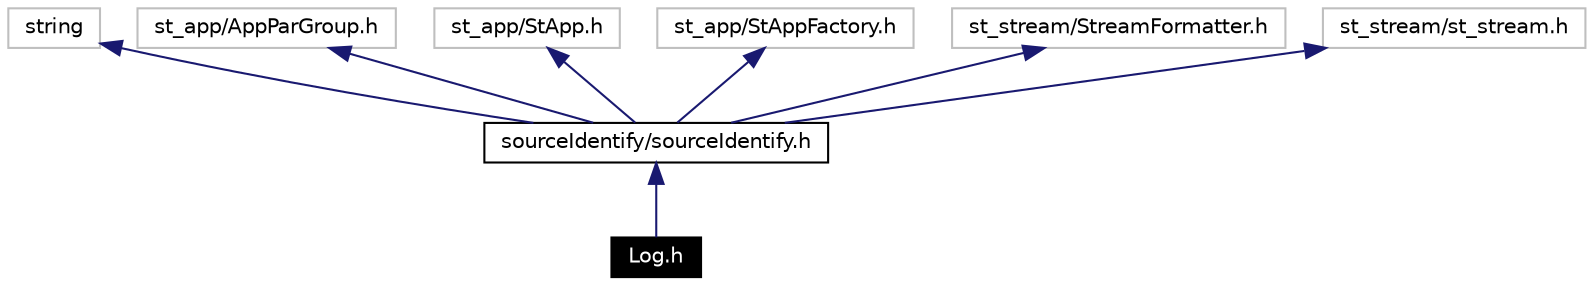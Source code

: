 digraph inheritance
{
  Node44 [shape="box",label="Log.h",fontsize=10,height=0.2,width=0.4,fontname="Helvetica",color="black",style="filled" fontcolor="white"];
  Node45 -> Node44 [dir=back,color="midnightblue",fontsize=10,style="solid",fontname="Helvetica"];
  Node45 [shape="box",label="sourceIdentify/sourceIdentify.h",fontsize=10,height=0.2,width=0.4,fontname="Helvetica",color="black",URL="$source_identify_8h.html"];
  Node46 -> Node45 [dir=back,color="midnightblue",fontsize=10,style="solid",fontname="Helvetica"];
  Node46 [shape="box",label="string",fontsize=10,height=0.2,width=0.4,fontname="Helvetica",color="grey75"];
  Node47 -> Node45 [dir=back,color="midnightblue",fontsize=10,style="solid",fontname="Helvetica"];
  Node47 [shape="box",label="st_app/AppParGroup.h",fontsize=10,height=0.2,width=0.4,fontname="Helvetica",color="grey75"];
  Node48 -> Node45 [dir=back,color="midnightblue",fontsize=10,style="solid",fontname="Helvetica"];
  Node48 [shape="box",label="st_app/StApp.h",fontsize=10,height=0.2,width=0.4,fontname="Helvetica",color="grey75"];
  Node49 -> Node45 [dir=back,color="midnightblue",fontsize=10,style="solid",fontname="Helvetica"];
  Node49 [shape="box",label="st_app/StAppFactory.h",fontsize=10,height=0.2,width=0.4,fontname="Helvetica",color="grey75"];
  Node50 -> Node45 [dir=back,color="midnightblue",fontsize=10,style="solid",fontname="Helvetica"];
  Node50 [shape="box",label="st_stream/StreamFormatter.h",fontsize=10,height=0.2,width=0.4,fontname="Helvetica",color="grey75"];
  Node51 -> Node45 [dir=back,color="midnightblue",fontsize=10,style="solid",fontname="Helvetica"];
  Node51 [shape="box",label="st_stream/st_stream.h",fontsize=10,height=0.2,width=0.4,fontname="Helvetica",color="grey75"];
}
